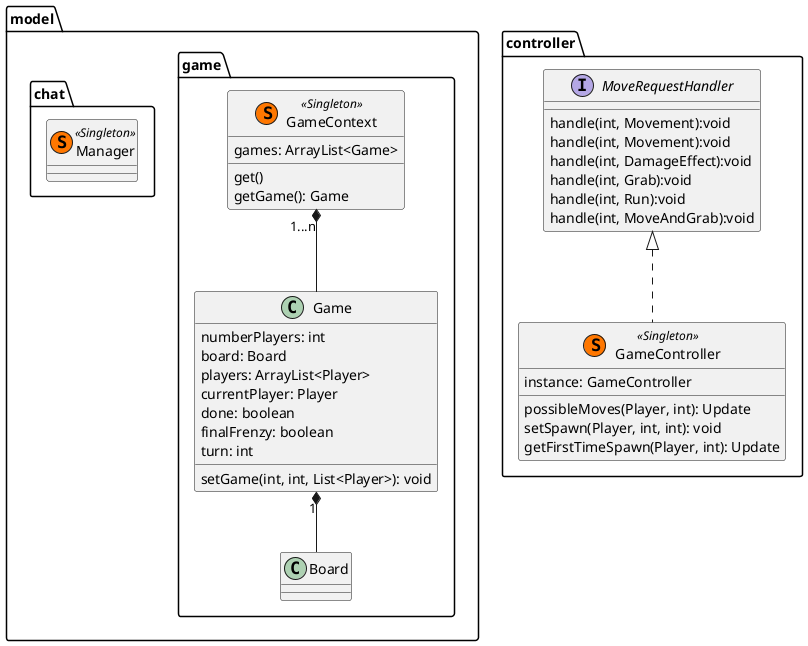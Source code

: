 @startuml
package model{
    package game{
        class GameContext  << (S,#FF7700) Singleton >> {
            games: ArrayList<Game>
            __
            get()
            getGame(): Game
        }

        GameContext "1...n" *-- Game

        class Game{
            numberPlayers: int
            board: Board
            players: ArrayList<Player>
            currentPlayer: Player
            done: boolean
            finalFrenzy: boolean
            turn: int
            __
            setGame(int, int, List<Player>): void
        }

        Game "1" *-- Board

        class Board{

        }
    }
    package chat{
            class Manager  << (S,#FF7700) Singleton >> {
            }
    }
}

package controller{
    class GameController  << (S,#FF7700) Singleton >> implements MoveRequestHandler {
        instance: GameController
        __
        possibleMoves(Player, int): Update
        setSpawn(Player, int, int): void
        getFirstTimeSpawn(Player, int): Update
    }
    interface MoveRequestHandler{
        handle(int, Movement):void
        handle(int, Movement):void
        handle(int, DamageEffect):void
        handle(int, Grab):void
        handle(int, Run):void
        handle(int, MoveAndGrab):void
    }
}
@enduml